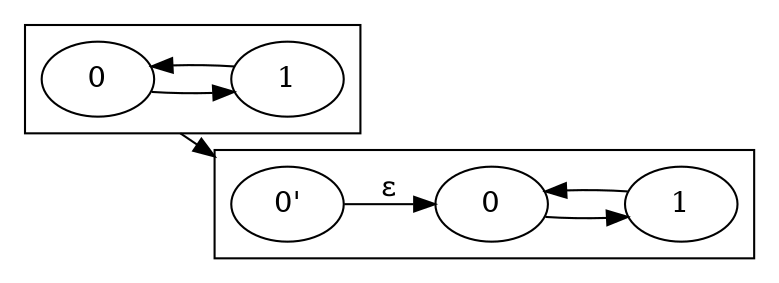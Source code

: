 digraph eliminate_in_edge_of_start_state {
    rankdir = LR;
    compound = true;
    subgraph cluster_origin
    {
        0 -> 1 -> 0;
    }
    subgraph cluster_transform
    {
        2 [label="0'"];
        3 [label="0"];
        4 [label="1"];
        2 -> 3 [label="ε"];
        3 -> 4 -> 3;
    }
    0 -> 2 [lhead = cluster_transform, ltail = cluster_origin];
}